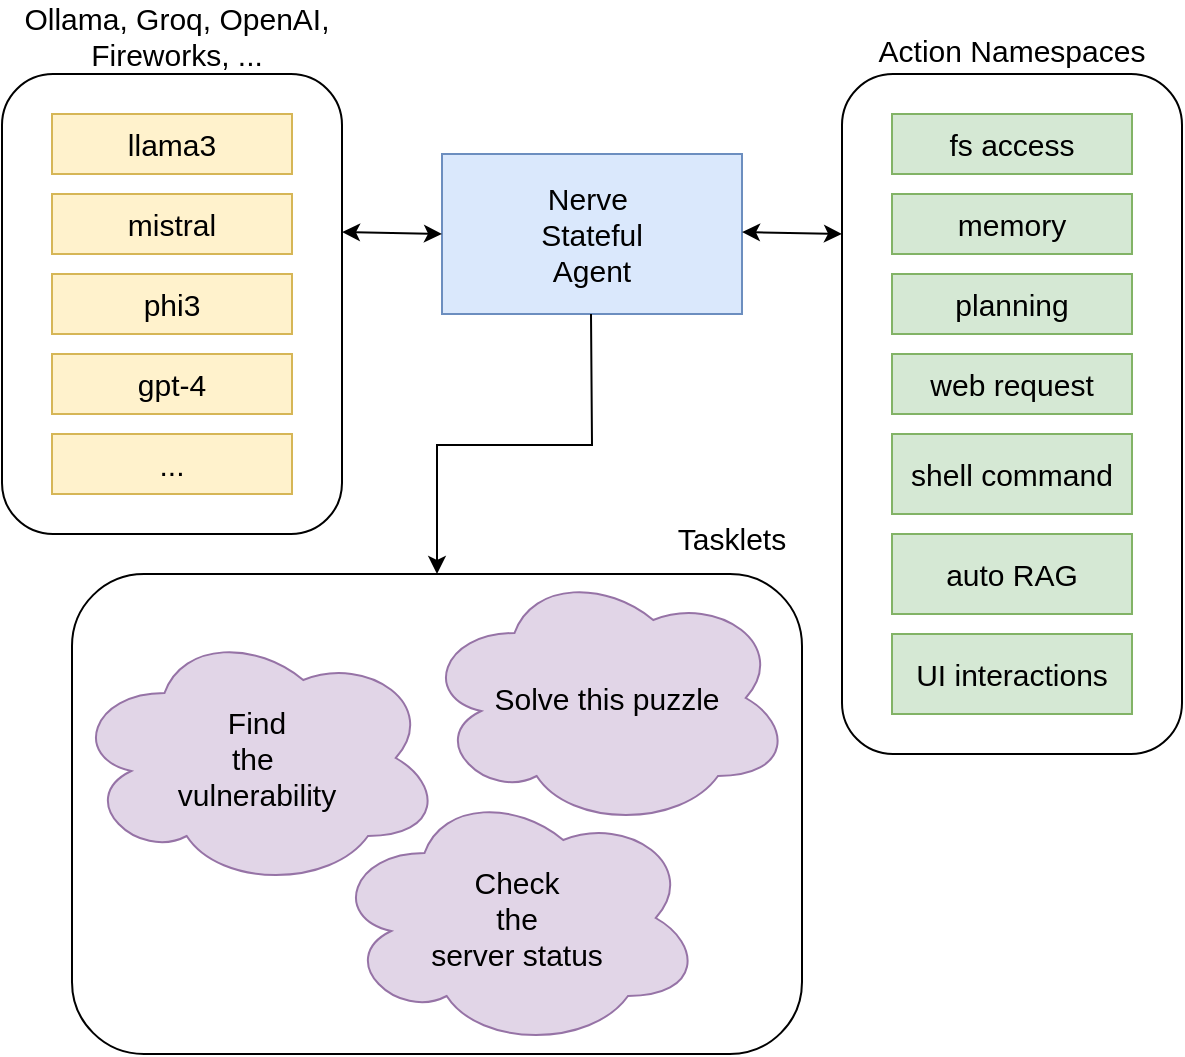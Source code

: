 <mxfile version="24.6.2" type="device">
  <diagram name="Pagina-1" id="BaguZ_7jxwzC83xZd5AW">
    <mxGraphModel dx="1234" dy="1152" grid="1" gridSize="10" guides="1" tooltips="1" connect="1" arrows="1" fold="1" page="1" pageScale="1" pageWidth="827" pageHeight="1169" math="0" shadow="0">
      <root>
        <mxCell id="0" />
        <mxCell id="1" parent="0" />
        <mxCell id="CweMpAR53TRRS7XE88P8-33" value="" style="rounded=1;whiteSpace=wrap;html=1;" parent="1" vertex="1">
          <mxGeometry x="65" y="290" width="365" height="240" as="geometry" />
        </mxCell>
        <mxCell id="CweMpAR53TRRS7XE88P8-17" value="" style="rounded=1;whiteSpace=wrap;html=1;" parent="1" vertex="1">
          <mxGeometry x="30" y="40" width="170" height="230" as="geometry" />
        </mxCell>
        <mxCell id="CweMpAR53TRRS7XE88P8-8" value="" style="rounded=1;whiteSpace=wrap;html=1;" parent="1" vertex="1">
          <mxGeometry x="450" y="40" width="170" height="340" as="geometry" />
        </mxCell>
        <mxCell id="CweMpAR53TRRS7XE88P8-1" value="&lt;font style=&quot;font-size: 15px;&quot;&gt;Nerve&amp;nbsp;&lt;/font&gt;&lt;div&gt;&lt;font style=&quot;font-size: 15px;&quot;&gt;Stateful&lt;/font&gt;&lt;/div&gt;&lt;div&gt;&lt;font style=&quot;font-size: 15px;&quot;&gt;Agent&lt;/font&gt;&lt;/div&gt;" style="rounded=0;whiteSpace=wrap;html=1;fillColor=#dae8fc;strokeColor=#6c8ebf;" parent="1" vertex="1">
          <mxGeometry x="250" y="80" width="150" height="80" as="geometry" />
        </mxCell>
        <mxCell id="CweMpAR53TRRS7XE88P8-2" value="&lt;font style=&quot;font-size: 15px;&quot;&gt;fs access&lt;/font&gt;" style="rounded=0;whiteSpace=wrap;html=1;fillColor=#d5e8d4;strokeColor=#82b366;" parent="1" vertex="1">
          <mxGeometry x="475" y="60" width="120" height="30" as="geometry" />
        </mxCell>
        <mxCell id="CweMpAR53TRRS7XE88P8-3" value="&lt;font style=&quot;font-size: 15px;&quot;&gt;memory&lt;/font&gt;" style="rounded=0;whiteSpace=wrap;html=1;fillColor=#d5e8d4;strokeColor=#82b366;" parent="1" vertex="1">
          <mxGeometry x="475" y="100" width="120" height="30" as="geometry" />
        </mxCell>
        <mxCell id="CweMpAR53TRRS7XE88P8-4" value="&lt;font style=&quot;font-size: 15px;&quot;&gt;planning&lt;/font&gt;" style="rounded=0;whiteSpace=wrap;html=1;fillColor=#d5e8d4;strokeColor=#82b366;" parent="1" vertex="1">
          <mxGeometry x="475" y="140" width="120" height="30" as="geometry" />
        </mxCell>
        <mxCell id="CweMpAR53TRRS7XE88P8-5" value="&lt;font style=&quot;font-size: 15px;&quot;&gt;web request&lt;/font&gt;" style="rounded=0;whiteSpace=wrap;html=1;fillColor=#d5e8d4;strokeColor=#82b366;" parent="1" vertex="1">
          <mxGeometry x="475" y="180" width="120" height="30" as="geometry" />
        </mxCell>
        <mxCell id="CweMpAR53TRRS7XE88P8-6" value="&lt;font style=&quot;font-size: 15px;&quot;&gt;shell command&lt;/font&gt;" style="rounded=0;whiteSpace=wrap;html=1;fillColor=#d5e8d4;strokeColor=#82b366;" parent="1" vertex="1">
          <mxGeometry x="475" y="220" width="120" height="40" as="geometry" />
        </mxCell>
        <mxCell id="CweMpAR53TRRS7XE88P8-9" value="Action Namespaces" style="text;html=1;align=center;verticalAlign=middle;whiteSpace=wrap;rounded=0;fontSize=15;fontStyle=0" parent="1" vertex="1">
          <mxGeometry x="460" y="13" width="150" height="30" as="geometry" />
        </mxCell>
        <mxCell id="CweMpAR53TRRS7XE88P8-16" value="Ollama, Groq, OpenAI, Fireworks, ..." style="text;html=1;align=center;verticalAlign=middle;whiteSpace=wrap;rounded=0;fontSize=15;fontStyle=0" parent="1" vertex="1">
          <mxGeometry x="35" y="6" width="165" height="30" as="geometry" />
        </mxCell>
        <mxCell id="CweMpAR53TRRS7XE88P8-19" value="&lt;font style=&quot;font-size: 15px;&quot;&gt;llama3&lt;/font&gt;" style="rounded=0;whiteSpace=wrap;html=1;fillColor=#fff2cc;strokeColor=#d6b656;" parent="1" vertex="1">
          <mxGeometry x="55" y="60" width="120" height="30" as="geometry" />
        </mxCell>
        <mxCell id="CweMpAR53TRRS7XE88P8-20" value="&lt;font style=&quot;font-size: 15px;&quot;&gt;mistral&lt;/font&gt;" style="rounded=0;whiteSpace=wrap;html=1;fillColor=#fff2cc;strokeColor=#d6b656;" parent="1" vertex="1">
          <mxGeometry x="55" y="100" width="120" height="30" as="geometry" />
        </mxCell>
        <mxCell id="CweMpAR53TRRS7XE88P8-21" value="&lt;font style=&quot;font-size: 15px;&quot;&gt;phi3&lt;/font&gt;" style="rounded=0;whiteSpace=wrap;html=1;fillColor=#fff2cc;strokeColor=#d6b656;" parent="1" vertex="1">
          <mxGeometry x="55" y="140" width="120" height="30" as="geometry" />
        </mxCell>
        <mxCell id="CweMpAR53TRRS7XE88P8-22" value="&lt;font style=&quot;font-size: 15px;&quot;&gt;...&lt;/font&gt;" style="rounded=0;whiteSpace=wrap;html=1;fillColor=#fff2cc;strokeColor=#d6b656;" parent="1" vertex="1">
          <mxGeometry x="55" y="220" width="120" height="30" as="geometry" />
        </mxCell>
        <mxCell id="CweMpAR53TRRS7XE88P8-30" value="&lt;font style=&quot;font-size: 15px;&quot;&gt;Find&lt;/font&gt;&lt;div style=&quot;font-size: 15px;&quot;&gt;&lt;font style=&quot;font-size: 15px;&quot;&gt;the&amp;nbsp;&lt;/font&gt;&lt;/div&gt;&lt;div style=&quot;font-size: 15px;&quot;&gt;&lt;font style=&quot;font-size: 15px;&quot;&gt;vulnerability&lt;/font&gt;&lt;/div&gt;" style="ellipse;shape=cloud;whiteSpace=wrap;html=1;fillColor=#e1d5e7;strokeColor=#9673a6;" parent="1" vertex="1">
          <mxGeometry x="65" y="317" width="185" height="130" as="geometry" />
        </mxCell>
        <mxCell id="CweMpAR53TRRS7XE88P8-31" value="&lt;span style=&quot;font-size: 15px;&quot;&gt;Check&lt;/span&gt;&lt;div&gt;&lt;span style=&quot;font-size: 15px;&quot;&gt;the&lt;/span&gt;&lt;/div&gt;&lt;div&gt;&lt;span style=&quot;font-size: 15px;&quot;&gt;server status&lt;/span&gt;&lt;/div&gt;" style="ellipse;shape=cloud;whiteSpace=wrap;html=1;fillColor=#e1d5e7;strokeColor=#9673a6;" parent="1" vertex="1">
          <mxGeometry x="195" y="397" width="185" height="130" as="geometry" />
        </mxCell>
        <mxCell id="CweMpAR53TRRS7XE88P8-32" value="&lt;span style=&quot;font-size: 15px;&quot;&gt;Solve this puzzle&lt;/span&gt;" style="ellipse;shape=cloud;whiteSpace=wrap;html=1;fillColor=#e1d5e7;strokeColor=#9673a6;" parent="1" vertex="1">
          <mxGeometry x="240" y="287" width="185" height="130" as="geometry" />
        </mxCell>
        <mxCell id="CweMpAR53TRRS7XE88P8-35" value="Tasklets" style="text;html=1;align=center;verticalAlign=middle;whiteSpace=wrap;rounded=0;fontSize=15;fontStyle=0" parent="1" vertex="1">
          <mxGeometry x="320" y="257" width="150" height="30" as="geometry" />
        </mxCell>
        <mxCell id="CweMpAR53TRRS7XE88P8-36" value="" style="endArrow=classic;startArrow=classic;html=1;rounded=0;entryX=0;entryY=0.5;entryDx=0;entryDy=0;" parent="1" target="CweMpAR53TRRS7XE88P8-1" edge="1">
          <mxGeometry width="50" height="50" relative="1" as="geometry">
            <mxPoint x="200" y="119" as="sourcePoint" />
            <mxPoint x="245" y="119" as="targetPoint" />
          </mxGeometry>
        </mxCell>
        <mxCell id="CweMpAR53TRRS7XE88P8-38" value="" style="endArrow=classic;startArrow=classic;html=1;rounded=0;entryX=0;entryY=0.5;entryDx=0;entryDy=0;" parent="1" edge="1">
          <mxGeometry width="50" height="50" relative="1" as="geometry">
            <mxPoint x="400" y="119" as="sourcePoint" />
            <mxPoint x="450" y="120" as="targetPoint" />
          </mxGeometry>
        </mxCell>
        <mxCell id="CweMpAR53TRRS7XE88P8-39" value="" style="endArrow=classic;startArrow=none;html=1;rounded=0;entryX=0.5;entryY=0;entryDx=0;entryDy=0;edgeStyle=orthogonalEdgeStyle;startFill=0;" parent="1" target="CweMpAR53TRRS7XE88P8-33" edge="1">
          <mxGeometry width="50" height="50" relative="1" as="geometry">
            <mxPoint x="324.5" y="160" as="sourcePoint" />
            <mxPoint x="324.5" y="210" as="targetPoint" />
          </mxGeometry>
        </mxCell>
        <mxCell id="G8OaUFOqFNc-DjMZDkYI-2" value="&lt;font style=&quot;font-size: 15px;&quot;&gt;gpt-4&lt;/font&gt;" style="rounded=0;whiteSpace=wrap;html=1;fillColor=#fff2cc;strokeColor=#d6b656;" parent="1" vertex="1">
          <mxGeometry x="55" y="180" width="120" height="30" as="geometry" />
        </mxCell>
        <mxCell id="SPHWOYQHvqY7nSREhJCz-1" value="&lt;font style=&quot;font-size: 15px;&quot;&gt;auto RAG&lt;/font&gt;" style="rounded=0;whiteSpace=wrap;html=1;fillColor=#d5e8d4;strokeColor=#82b366;" vertex="1" parent="1">
          <mxGeometry x="475" y="270" width="120" height="40" as="geometry" />
        </mxCell>
        <mxCell id="SPHWOYQHvqY7nSREhJCz-2" value="&lt;font style=&quot;font-size: 15px;&quot;&gt;UI interactions&lt;/font&gt;" style="rounded=0;whiteSpace=wrap;html=1;fillColor=#d5e8d4;strokeColor=#82b366;" vertex="1" parent="1">
          <mxGeometry x="475" y="320" width="120" height="40" as="geometry" />
        </mxCell>
      </root>
    </mxGraphModel>
  </diagram>
</mxfile>
